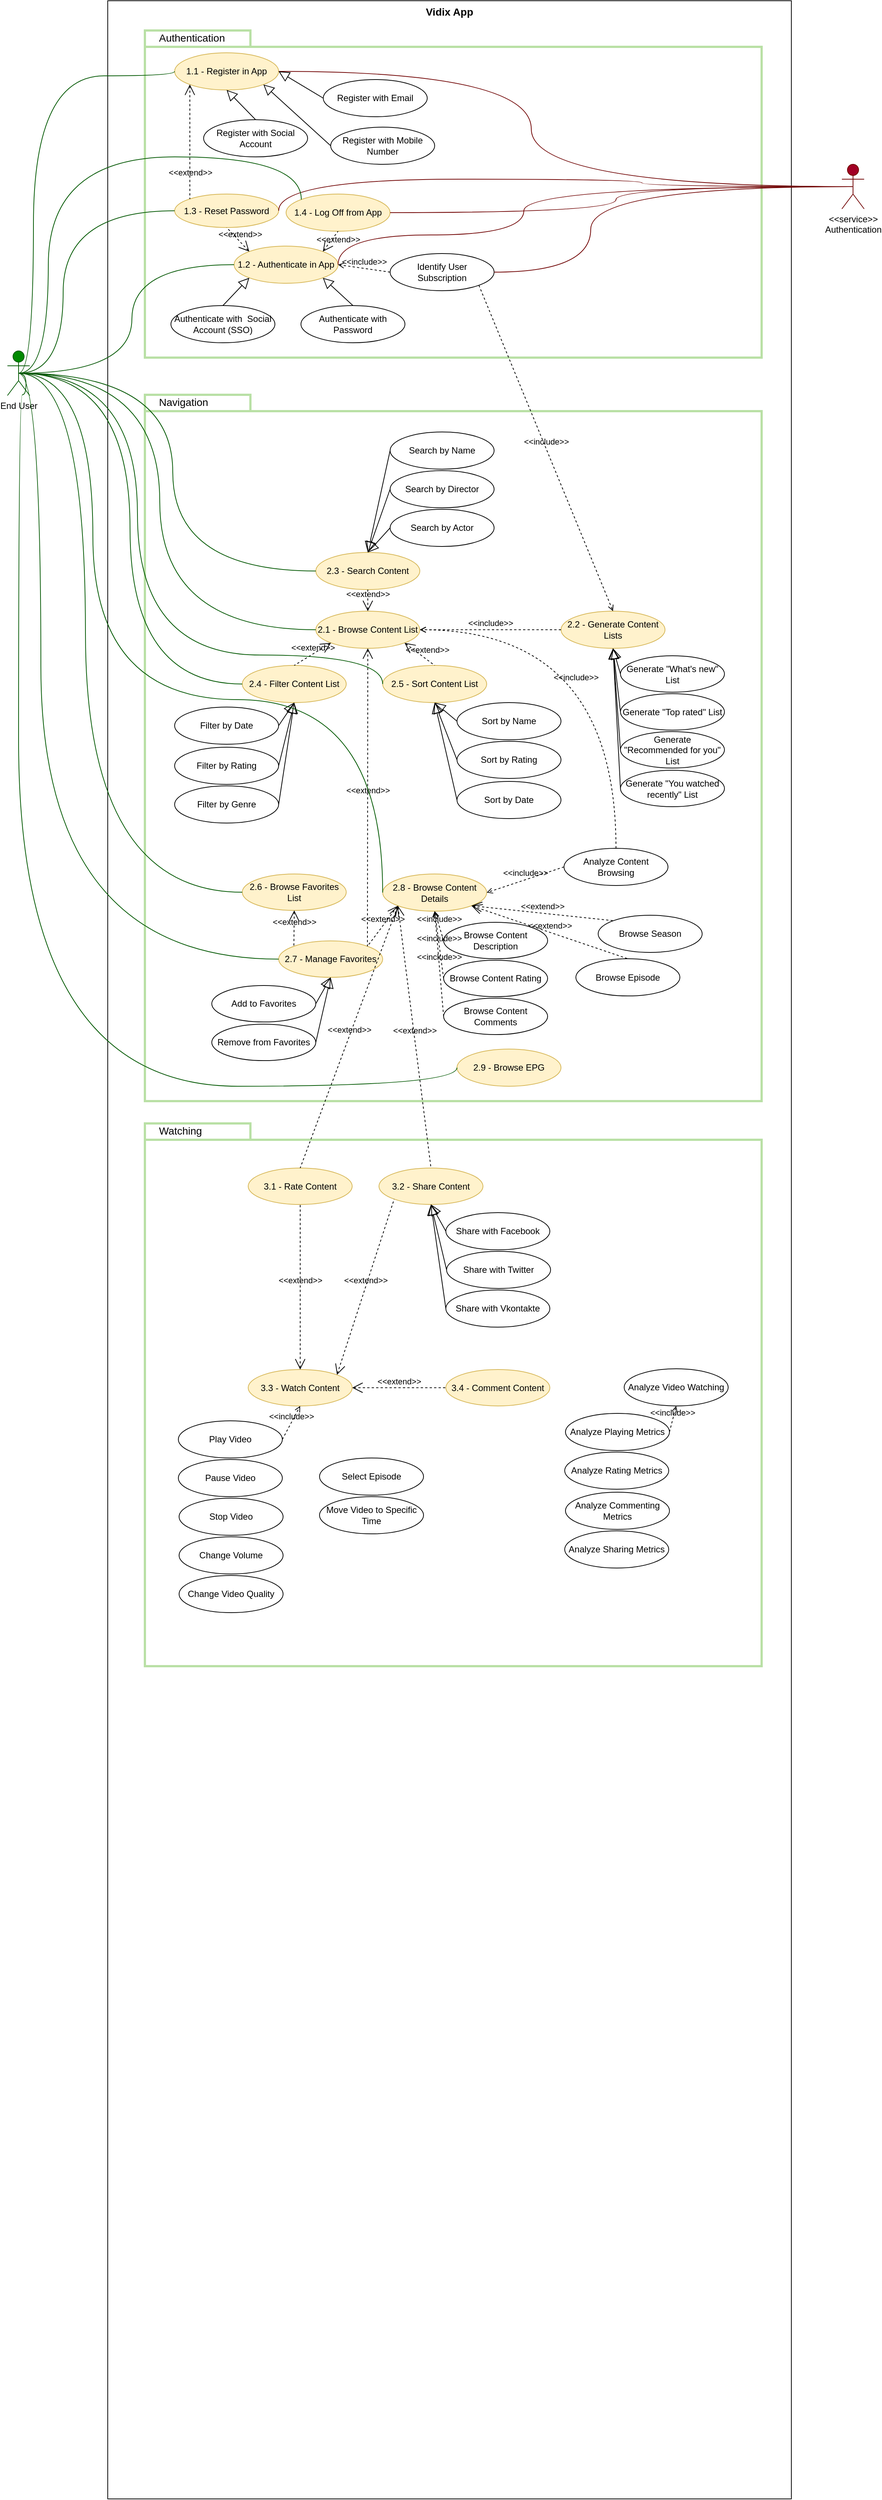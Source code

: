 <mxfile version="12.9.3" type="github">
  <diagram id="hWwkiKWxggNQL9p0ts0W" name="Page-1">
    <mxGraphModel dx="1158" dy="604" grid="1" gridSize="10" guides="1" tooltips="1" connect="1" arrows="1" fold="1" page="1" pageScale="1" pageWidth="827" pageHeight="1169" math="0" shadow="0">
      <root>
        <mxCell id="0" />
        <mxCell id="1" parent="0" />
        <mxCell id="y-TyGeWh9Q0BCXoDB0KB-29" value="Vidix App" style="shape=rect;html=1;verticalAlign=top;fontStyle=1;whiteSpace=wrap;align=center;fontSize=14;" parent="1" vertex="1">
          <mxGeometry x="160" y="40" width="920" height="3360" as="geometry" />
        </mxCell>
        <mxCell id="y-TyGeWh9Q0BCXoDB0KB-88" value="" style="group" parent="1" vertex="1" connectable="0">
          <mxGeometry x="210" y="80" width="830" height="440" as="geometry" />
        </mxCell>
        <mxCell id="y-TyGeWh9Q0BCXoDB0KB-30" value="" style="shape=folder;fontStyle=1;spacingTop=10;tabWidth=142;tabHeight=22;tabPosition=left;html=1;verticalAlign=top;align=left;strokeColor=#B9E0A5;strokeWidth=3;" parent="y-TyGeWh9Q0BCXoDB0KB-88" vertex="1">
          <mxGeometry width="830" height="440" as="geometry" />
        </mxCell>
        <mxCell id="y-TyGeWh9Q0BCXoDB0KB-86" value="Authentication" style="text;html=1;strokeColor=none;fillColor=none;align=left;verticalAlign=middle;whiteSpace=wrap;rounded=0;fontSize=14;" parent="y-TyGeWh9Q0BCXoDB0KB-88" vertex="1">
          <mxGeometry x="16.6" width="215.8" height="20" as="geometry" />
        </mxCell>
        <mxCell id="y-TyGeWh9Q0BCXoDB0KB-14" value="Authenticate with Password" style="ellipse;whiteSpace=wrap;html=1;" parent="y-TyGeWh9Q0BCXoDB0KB-88" vertex="1">
          <mxGeometry x="210" y="370" width="140" height="50" as="geometry" />
        </mxCell>
        <mxCell id="y-TyGeWh9Q0BCXoDB0KB-1" value="&lt;font color=&quot;#000000&quot;&gt;End User&lt;/font&gt;" style="shape=umlActor;html=1;verticalLabelPosition=bottom;verticalAlign=top;align=center;strokeColor=#005700;fillColor=#008a00;fontColor=#ffffff;" parent="1" vertex="1">
          <mxGeometry x="25" y="511" width="30" height="60" as="geometry" />
        </mxCell>
        <mxCell id="y-TyGeWh9Q0BCXoDB0KB-6" value="1.2 - Authenticate in App" style="ellipse;whiteSpace=wrap;html=1;fillColor=#fff2cc;strokeColor=#d6b656;" parent="1" vertex="1">
          <mxGeometry x="330" y="370" width="140" height="50" as="geometry" />
        </mxCell>
        <mxCell id="y-TyGeWh9Q0BCXoDB0KB-11" value="1.1 - Register in App" style="ellipse;whiteSpace=wrap;html=1;fillColor=#fff2cc;strokeColor=#d6b656;" parent="1" vertex="1">
          <mxGeometry x="250" y="110" width="140" height="50" as="geometry" />
        </mxCell>
        <mxCell id="y-TyGeWh9Q0BCXoDB0KB-12" value="1.3 - Reset Password" style="ellipse;whiteSpace=wrap;html=1;fillColor=#fff2cc;strokeColor=#d6b656;" parent="1" vertex="1">
          <mxGeometry x="250" y="300" width="140" height="45" as="geometry" />
        </mxCell>
        <mxCell id="y-TyGeWh9Q0BCXoDB0KB-13" value="&amp;lt;&amp;lt;extend&amp;gt;&amp;gt;" style="edgeStyle=none;html=1;startArrow=open;endArrow=none;startSize=12;verticalAlign=bottom;dashed=1;labelBackgroundColor=none;exitX=0;exitY=0;exitDx=0;exitDy=0;entryX=0.5;entryY=1;entryDx=0;entryDy=0;" parent="1" source="y-TyGeWh9Q0BCXoDB0KB-6" target="y-TyGeWh9Q0BCXoDB0KB-12" edge="1">
          <mxGeometry x="-0.153" y="-1" width="160" relative="1" as="geometry">
            <mxPoint x="415" y="216" as="sourcePoint" />
            <mxPoint x="575" y="216" as="targetPoint" />
            <mxPoint as="offset" />
          </mxGeometry>
        </mxCell>
        <mxCell id="y-TyGeWh9Q0BCXoDB0KB-15" value="Authenticate with&amp;nbsp; Social Account (SSO)" style="ellipse;whiteSpace=wrap;html=1;" parent="1" vertex="1">
          <mxGeometry x="245" y="450" width="140" height="50" as="geometry" />
        </mxCell>
        <mxCell id="y-TyGeWh9Q0BCXoDB0KB-17" value="" style="edgeStyle=none;html=1;endArrow=block;endFill=0;endSize=12;verticalAlign=bottom;exitX=0.5;exitY=0;exitDx=0;exitDy=0;entryX=1;entryY=1;entryDx=0;entryDy=0;" parent="1" source="y-TyGeWh9Q0BCXoDB0KB-14" target="y-TyGeWh9Q0BCXoDB0KB-6" edge="1">
          <mxGeometry width="160" relative="1" as="geometry">
            <mxPoint x="345" y="356" as="sourcePoint" />
            <mxPoint x="505" y="356" as="targetPoint" />
          </mxGeometry>
        </mxCell>
        <mxCell id="y-TyGeWh9Q0BCXoDB0KB-18" value="" style="edgeStyle=none;html=1;endArrow=block;endFill=0;endSize=12;verticalAlign=bottom;entryX=0;entryY=1;entryDx=0;entryDy=0;exitX=0.5;exitY=0;exitDx=0;exitDy=0;" parent="1" source="y-TyGeWh9Q0BCXoDB0KB-15" target="y-TyGeWh9Q0BCXoDB0KB-6" edge="1">
          <mxGeometry width="160" relative="1" as="geometry">
            <mxPoint x="105" y="466" as="sourcePoint" />
            <mxPoint x="265" y="466" as="targetPoint" />
          </mxGeometry>
        </mxCell>
        <mxCell id="y-TyGeWh9Q0BCXoDB0KB-19" value="" style="edgeStyle=orthogonalEdgeStyle;html=1;endArrow=none;verticalAlign=bottom;exitX=0.5;exitY=0.5;exitDx=0;exitDy=0;exitPerimeter=0;entryX=0;entryY=0.5;entryDx=0;entryDy=0;curved=1;fillColor=#008a00;strokeColor=#005700;" parent="1" source="y-TyGeWh9Q0BCXoDB0KB-1" target="y-TyGeWh9Q0BCXoDB0KB-11" edge="1">
          <mxGeometry width="160" relative="1" as="geometry">
            <mxPoint x="95" y="176" as="sourcePoint" />
            <mxPoint x="255" y="176" as="targetPoint" />
            <Array as="points">
              <mxPoint x="60" y="541" />
              <mxPoint x="60" y="141" />
            </Array>
          </mxGeometry>
        </mxCell>
        <mxCell id="y-TyGeWh9Q0BCXoDB0KB-20" value="" style="edgeStyle=orthogonalEdgeStyle;html=1;endArrow=none;verticalAlign=bottom;exitX=0.5;exitY=0.5;exitDx=0;exitDy=0;exitPerimeter=0;entryX=0;entryY=0.5;entryDx=0;entryDy=0;curved=1;fillColor=#008a00;strokeColor=#005700;" parent="1" source="y-TyGeWh9Q0BCXoDB0KB-1" target="y-TyGeWh9Q0BCXoDB0KB-12" edge="1">
          <mxGeometry width="160" relative="1" as="geometry">
            <mxPoint x="155" y="316" as="sourcePoint" />
            <mxPoint x="270" y="211" as="targetPoint" />
            <Array as="points">
              <mxPoint x="100" y="541" />
              <mxPoint x="100" y="323" />
            </Array>
          </mxGeometry>
        </mxCell>
        <mxCell id="y-TyGeWh9Q0BCXoDB0KB-21" value="" style="edgeStyle=orthogonalEdgeStyle;html=1;endArrow=none;verticalAlign=bottom;entryX=0;entryY=0.5;entryDx=0;entryDy=0;exitX=0.5;exitY=0.5;exitDx=0;exitDy=0;exitPerimeter=0;curved=1;fillColor=#008a00;strokeColor=#005700;" parent="1" source="y-TyGeWh9Q0BCXoDB0KB-1" target="y-TyGeWh9Q0BCXoDB0KB-6" edge="1">
          <mxGeometry width="160" relative="1" as="geometry">
            <mxPoint x="35" y="156" as="sourcePoint" />
            <mxPoint x="195" y="156" as="targetPoint" />
          </mxGeometry>
        </mxCell>
        <mxCell id="y-TyGeWh9Q0BCXoDB0KB-26" value="1.4 - Log Off from App" style="ellipse;whiteSpace=wrap;html=1;fillColor=#fff2cc;strokeColor=#d6b656;" parent="1" vertex="1">
          <mxGeometry x="400" y="300" width="140" height="50" as="geometry" />
        </mxCell>
        <mxCell id="y-TyGeWh9Q0BCXoDB0KB-31" value="&lt;font color=&quot;#000000&quot;&gt;&amp;lt;&amp;lt;service&amp;gt;&amp;gt;&lt;br&gt;Authentication&lt;/font&gt;" style="shape=umlActor;html=1;verticalLabelPosition=bottom;verticalAlign=top;align=center;fillColor=#a20025;strokeColor=#6F0000;fontColor=#ffffff;" parent="1" vertex="1">
          <mxGeometry x="1148" y="260" width="30" height="60" as="geometry" />
        </mxCell>
        <mxCell id="y-TyGeWh9Q0BCXoDB0KB-32" value="" style="edgeStyle=orthogonalEdgeStyle;html=1;endArrow=none;verticalAlign=bottom;entryX=0.5;entryY=0.5;entryDx=0;entryDy=0;entryPerimeter=0;exitX=1;exitY=0.5;exitDx=0;exitDy=0;curved=1;fillColor=#a20025;strokeColor=#6F0000;" parent="1" source="y-TyGeWh9Q0BCXoDB0KB-11" target="y-TyGeWh9Q0BCXoDB0KB-31" edge="1">
          <mxGeometry width="160" relative="1" as="geometry">
            <mxPoint x="580" y="150" as="sourcePoint" />
            <mxPoint x="740" y="150" as="targetPoint" />
            <Array as="points">
              <mxPoint x="730" y="135" />
              <mxPoint x="730" y="290" />
            </Array>
          </mxGeometry>
        </mxCell>
        <mxCell id="y-TyGeWh9Q0BCXoDB0KB-33" value="" style="edgeStyle=orthogonalEdgeStyle;html=1;endArrow=none;verticalAlign=bottom;entryX=0.5;entryY=0.5;entryDx=0;entryDy=0;entryPerimeter=0;exitX=1;exitY=0.5;exitDx=0;exitDy=0;curved=1;fillColor=#a20025;strokeColor=#6F0000;" parent="1" source="y-TyGeWh9Q0BCXoDB0KB-12" target="y-TyGeWh9Q0BCXoDB0KB-31" edge="1">
          <mxGeometry width="160" relative="1" as="geometry">
            <mxPoint x="630" y="150" as="sourcePoint" />
            <mxPoint x="790" y="150" as="targetPoint" />
            <Array as="points">
              <mxPoint x="390" y="280" />
              <mxPoint x="879" y="280" />
            </Array>
          </mxGeometry>
        </mxCell>
        <mxCell id="y-TyGeWh9Q0BCXoDB0KB-35" value="" style="edgeStyle=orthogonalEdgeStyle;html=1;endArrow=none;verticalAlign=bottom;entryX=0.5;entryY=0.5;entryDx=0;entryDy=0;entryPerimeter=0;exitX=1;exitY=0.5;exitDx=0;exitDy=0;curved=1;fillColor=#a20025;strokeColor=#6F0000;" parent="1" source="y-TyGeWh9Q0BCXoDB0KB-6" target="y-TyGeWh9Q0BCXoDB0KB-31" edge="1">
          <mxGeometry width="160" relative="1" as="geometry">
            <mxPoint x="640" y="420" as="sourcePoint" />
            <mxPoint x="800" y="420" as="targetPoint" />
            <Array as="points">
              <mxPoint x="720" y="355" />
              <mxPoint x="720" y="290" />
            </Array>
          </mxGeometry>
        </mxCell>
        <mxCell id="y-TyGeWh9Q0BCXoDB0KB-56" value="&amp;lt;&amp;lt;extend&amp;gt;&amp;gt;" style="edgeStyle=none;html=1;startArrow=open;endArrow=none;startSize=12;verticalAlign=bottom;dashed=1;labelBackgroundColor=none;fontSize=11;entryX=0.5;entryY=1;entryDx=0;entryDy=0;exitX=1;exitY=0;exitDx=0;exitDy=0;" parent="1" source="y-TyGeWh9Q0BCXoDB0KB-6" target="y-TyGeWh9Q0BCXoDB0KB-26" edge="1">
          <mxGeometry x="0.061" y="-12" width="160" relative="1" as="geometry">
            <mxPoint x="710" y="434.41" as="sourcePoint" />
            <mxPoint x="870" y="434.41" as="targetPoint" />
            <mxPoint as="offset" />
          </mxGeometry>
        </mxCell>
        <mxCell id="y-TyGeWh9Q0BCXoDB0KB-57" value="Register with Email" style="ellipse;whiteSpace=wrap;html=1;" parent="1" vertex="1">
          <mxGeometry x="450" y="146" width="140" height="50" as="geometry" />
        </mxCell>
        <mxCell id="y-TyGeWh9Q0BCXoDB0KB-58" value="Register with Mobile Number" style="ellipse;whiteSpace=wrap;html=1;" parent="1" vertex="1">
          <mxGeometry x="460" y="210" width="140" height="50" as="geometry" />
        </mxCell>
        <mxCell id="y-TyGeWh9Q0BCXoDB0KB-59" value="&amp;lt;&amp;lt;extend&amp;gt;&amp;gt;" style="edgeStyle=none;html=1;startArrow=open;endArrow=none;startSize=12;verticalAlign=bottom;dashed=1;labelBackgroundColor=none;fontSize=11;entryX=0;entryY=0;entryDx=0;entryDy=0;exitX=0;exitY=1;exitDx=0;exitDy=0;" parent="1" source="y-TyGeWh9Q0BCXoDB0KB-11" target="y-TyGeWh9Q0BCXoDB0KB-12" edge="1">
          <mxGeometry x="0.655" width="160" relative="1" as="geometry">
            <mxPoint x="490" y="250" as="sourcePoint" />
            <mxPoint x="650" y="250" as="targetPoint" />
            <mxPoint as="offset" />
          </mxGeometry>
        </mxCell>
        <mxCell id="y-TyGeWh9Q0BCXoDB0KB-61" value="" style="edgeStyle=none;html=1;endArrow=block;endFill=0;endSize=12;verticalAlign=bottom;fontSize=11;entryX=1;entryY=0.5;entryDx=0;entryDy=0;exitX=0;exitY=0.5;exitDx=0;exitDy=0;" parent="1" source="y-TyGeWh9Q0BCXoDB0KB-57" target="y-TyGeWh9Q0BCXoDB0KB-11" edge="1">
          <mxGeometry width="160" relative="1" as="geometry">
            <mxPoint x="660" y="-20" as="sourcePoint" />
            <mxPoint x="408.581" y="207.352" as="targetPoint" />
          </mxGeometry>
        </mxCell>
        <mxCell id="y-TyGeWh9Q0BCXoDB0KB-62" value="" style="edgeStyle=none;html=1;endArrow=block;endFill=0;endSize=12;verticalAlign=bottom;fontSize=11;exitX=0;exitY=0.5;exitDx=0;exitDy=0;entryX=1;entryY=1;entryDx=0;entryDy=0;" parent="1" source="y-TyGeWh9Q0BCXoDB0KB-58" target="y-TyGeWh9Q0BCXoDB0KB-11" edge="1">
          <mxGeometry width="160" relative="1" as="geometry">
            <mxPoint x="760" y="90" as="sourcePoint" />
            <mxPoint x="370" y="150" as="targetPoint" />
          </mxGeometry>
        </mxCell>
        <mxCell id="y-TyGeWh9Q0BCXoDB0KB-63" value="Register with Social Account" style="ellipse;whiteSpace=wrap;html=1;" parent="1" vertex="1">
          <mxGeometry x="289" y="200" width="140" height="50" as="geometry" />
        </mxCell>
        <mxCell id="y-TyGeWh9Q0BCXoDB0KB-70" value="" style="edgeStyle=none;html=1;endArrow=block;endFill=0;endSize=12;verticalAlign=bottom;fontSize=11;exitX=0.5;exitY=0;exitDx=0;exitDy=0;entryX=0.5;entryY=1;entryDx=0;entryDy=0;" parent="1" source="y-TyGeWh9Q0BCXoDB0KB-63" target="y-TyGeWh9Q0BCXoDB0KB-11" edge="1">
          <mxGeometry width="160" relative="1" as="geometry">
            <mxPoint x="250" y="-20" as="sourcePoint" />
            <mxPoint x="410" y="-20" as="targetPoint" />
          </mxGeometry>
        </mxCell>
        <mxCell id="y-TyGeWh9Q0BCXoDB0KB-73" value="Identify User&lt;br&gt;Subscription" style="ellipse;whiteSpace=wrap;html=1;" parent="1" vertex="1">
          <mxGeometry x="540" y="380" width="140" height="50" as="geometry" />
        </mxCell>
        <mxCell id="y-TyGeWh9Q0BCXoDB0KB-74" value="" style="edgeStyle=orthogonalEdgeStyle;html=1;endArrow=none;verticalAlign=bottom;fontSize=11;entryX=0.5;entryY=0.5;entryDx=0;entryDy=0;entryPerimeter=0;exitX=1;exitY=0.5;exitDx=0;exitDy=0;curved=1;fillColor=#a20025;strokeColor=#6F0000;" parent="1" source="y-TyGeWh9Q0BCXoDB0KB-73" target="y-TyGeWh9Q0BCXoDB0KB-31" edge="1">
          <mxGeometry width="160" relative="1" as="geometry">
            <mxPoint x="780" y="410" as="sourcePoint" />
            <mxPoint x="940" y="410" as="targetPoint" />
            <Array as="points">
              <mxPoint x="810" y="405" />
              <mxPoint x="810" y="290" />
            </Array>
          </mxGeometry>
        </mxCell>
        <mxCell id="y-TyGeWh9Q0BCXoDB0KB-75" value="&amp;lt;&amp;lt;include&amp;gt;&amp;gt;" style="edgeStyle=none;html=1;endArrow=open;verticalAlign=bottom;dashed=1;labelBackgroundColor=none;fontSize=11;exitX=0;exitY=0.5;exitDx=0;exitDy=0;entryX=1;entryY=0.5;entryDx=0;entryDy=0;" parent="1" source="y-TyGeWh9Q0BCXoDB0KB-73" target="y-TyGeWh9Q0BCXoDB0KB-6" edge="1">
          <mxGeometry width="160" relative="1" as="geometry">
            <mxPoint x="870" y="470" as="sourcePoint" />
            <mxPoint x="1030" y="470" as="targetPoint" />
          </mxGeometry>
        </mxCell>
        <mxCell id="y-TyGeWh9Q0BCXoDB0KB-76" value="" style="edgeStyle=orthogonalEdgeStyle;html=1;endArrow=none;verticalAlign=bottom;fontSize=11;entryX=0.5;entryY=0.5;entryDx=0;entryDy=0;entryPerimeter=0;exitX=1;exitY=0.5;exitDx=0;exitDy=0;curved=1;fillColor=#a20025;strokeColor=#6F0000;" parent="1" source="y-TyGeWh9Q0BCXoDB0KB-26" target="y-TyGeWh9Q0BCXoDB0KB-31" edge="1">
          <mxGeometry width="160" relative="1" as="geometry">
            <mxPoint x="840" y="460" as="sourcePoint" />
            <mxPoint x="1000" y="460" as="targetPoint" />
          </mxGeometry>
        </mxCell>
        <mxCell id="y-TyGeWh9Q0BCXoDB0KB-77" value="" style="edgeStyle=orthogonalEdgeStyle;html=1;endArrow=none;verticalAlign=bottom;fontSize=11;entryX=0;entryY=0;entryDx=0;entryDy=0;exitX=0.5;exitY=0.5;exitDx=0;exitDy=0;exitPerimeter=0;curved=1;fillColor=#008a00;strokeColor=#005700;" parent="1" source="y-TyGeWh9Q0BCXoDB0KB-1" target="y-TyGeWh9Q0BCXoDB0KB-26" edge="1">
          <mxGeometry width="160" relative="1" as="geometry">
            <mxPoint y="-60" as="sourcePoint" />
            <mxPoint x="160" y="-60" as="targetPoint" />
            <Array as="points">
              <mxPoint x="80" y="541" />
              <mxPoint x="80" y="250" />
              <mxPoint x="420" y="250" />
            </Array>
          </mxGeometry>
        </mxCell>
        <mxCell id="y-TyGeWh9Q0BCXoDB0KB-160" value="" style="group" parent="1" vertex="1" connectable="0">
          <mxGeometry x="210" y="570" width="830" height="950" as="geometry" />
        </mxCell>
        <mxCell id="y-TyGeWh9Q0BCXoDB0KB-161" value="" style="shape=folder;fontStyle=1;spacingTop=10;tabWidth=142;tabHeight=22;tabPosition=left;html=1;verticalAlign=top;align=left;strokeColor=#B9E0A5;strokeWidth=3;" parent="y-TyGeWh9Q0BCXoDB0KB-160" vertex="1">
          <mxGeometry width="830" height="950.0" as="geometry" />
        </mxCell>
        <mxCell id="y-TyGeWh9Q0BCXoDB0KB-162" value="Navigation" style="text;html=1;strokeColor=none;fillColor=none;align=left;verticalAlign=middle;whiteSpace=wrap;rounded=0;fontSize=14;" parent="y-TyGeWh9Q0BCXoDB0KB-160" vertex="1">
          <mxGeometry x="16.6" width="123.4" height="20" as="geometry" />
        </mxCell>
        <mxCell id="y-TyGeWh9Q0BCXoDB0KB-9" value="2.7 - Manage Favorites" style="ellipse;whiteSpace=wrap;html=1;fillColor=#fff2cc;strokeColor=#d6b656;" parent="y-TyGeWh9Q0BCXoDB0KB-160" vertex="1">
          <mxGeometry x="180" y="734.55" width="140" height="49" as="geometry" />
        </mxCell>
        <mxCell id="y-TyGeWh9Q0BCXoDB0KB-104" value="Analyze Content Browsing" style="ellipse;whiteSpace=wrap;html=1;fillColor=#ffffff;strokeColor=#000000;" parent="y-TyGeWh9Q0BCXoDB0KB-160" vertex="1">
          <mxGeometry x="564" y="610" width="140" height="50" as="geometry" />
        </mxCell>
        <mxCell id="y-TyGeWh9Q0BCXoDB0KB-123" value="2.8 - Browse Content Details" style="ellipse;whiteSpace=wrap;html=1;fillColor=#fff2cc;strokeColor=#d6b656;" parent="y-TyGeWh9Q0BCXoDB0KB-160" vertex="1">
          <mxGeometry x="320" y="644.55" width="140" height="50" as="geometry" />
        </mxCell>
        <mxCell id="y-TyGeWh9Q0BCXoDB0KB-124" value="2.6 - Browse Favorites List" style="ellipse;whiteSpace=wrap;html=1;fillColor=#fff2cc;strokeColor=#d6b656;" parent="y-TyGeWh9Q0BCXoDB0KB-160" vertex="1">
          <mxGeometry x="131" y="644.55" width="140" height="49" as="geometry" />
        </mxCell>
        <mxCell id="y-TyGeWh9Q0BCXoDB0KB-125" value="Add to Favorites" style="ellipse;whiteSpace=wrap;html=1;" parent="y-TyGeWh9Q0BCXoDB0KB-160" vertex="1">
          <mxGeometry x="90" y="794.55" width="140" height="49" as="geometry" />
        </mxCell>
        <mxCell id="y-TyGeWh9Q0BCXoDB0KB-126" value="Remove from Favorites" style="ellipse;whiteSpace=wrap;html=1;" parent="y-TyGeWh9Q0BCXoDB0KB-160" vertex="1">
          <mxGeometry x="90" y="846.55" width="140" height="49" as="geometry" />
        </mxCell>
        <mxCell id="y-TyGeWh9Q0BCXoDB0KB-127" value="Browse Content Description" style="ellipse;whiteSpace=wrap;html=1;" parent="y-TyGeWh9Q0BCXoDB0KB-160" vertex="1">
          <mxGeometry x="402" y="709.55" width="140" height="49" as="geometry" />
        </mxCell>
        <mxCell id="y-TyGeWh9Q0BCXoDB0KB-128" value="Browse Content Rating" style="ellipse;whiteSpace=wrap;html=1;" parent="y-TyGeWh9Q0BCXoDB0KB-160" vertex="1">
          <mxGeometry x="402" y="760.55" width="140" height="49" as="geometry" />
        </mxCell>
        <mxCell id="y-TyGeWh9Q0BCXoDB0KB-129" value="Browse Content Comments" style="ellipse;whiteSpace=wrap;html=1;" parent="y-TyGeWh9Q0BCXoDB0KB-160" vertex="1">
          <mxGeometry x="402" y="811.55" width="140" height="49" as="geometry" />
        </mxCell>
        <mxCell id="y-TyGeWh9Q0BCXoDB0KB-169" value="&amp;lt;&amp;lt;include&amp;gt;&amp;gt;" style="edgeStyle=none;html=1;endArrow=open;verticalAlign=bottom;dashed=1;labelBackgroundColor=none;fontSize=11;entryX=0.5;entryY=1;entryDx=0;entryDy=0;exitX=0;exitY=0.5;exitDx=0;exitDy=0;" parent="y-TyGeWh9Q0BCXoDB0KB-160" source="y-TyGeWh9Q0BCXoDB0KB-127" target="y-TyGeWh9Q0BCXoDB0KB-123" edge="1">
          <mxGeometry width="160" relative="1" as="geometry">
            <mxPoint x="-38" y="660.55" as="sourcePoint" />
            <mxPoint x="122" y="660.55" as="targetPoint" />
          </mxGeometry>
        </mxCell>
        <mxCell id="y-TyGeWh9Q0BCXoDB0KB-170" value="&amp;lt;&amp;lt;include&amp;gt;&amp;gt;" style="edgeStyle=none;html=1;endArrow=open;verticalAlign=bottom;dashed=1;labelBackgroundColor=none;fontSize=11;entryX=0.5;entryY=1;entryDx=0;entryDy=0;exitX=0;exitY=0.5;exitDx=0;exitDy=0;" parent="y-TyGeWh9Q0BCXoDB0KB-160" source="y-TyGeWh9Q0BCXoDB0KB-128" target="y-TyGeWh9Q0BCXoDB0KB-123" edge="1">
          <mxGeometry width="160" relative="1" as="geometry">
            <mxPoint x="-38" y="660.55" as="sourcePoint" />
            <mxPoint x="122" y="660.55" as="targetPoint" />
          </mxGeometry>
        </mxCell>
        <mxCell id="y-TyGeWh9Q0BCXoDB0KB-171" value="&amp;lt;&amp;lt;include&amp;gt;&amp;gt;" style="edgeStyle=none;html=1;endArrow=open;verticalAlign=bottom;dashed=1;labelBackgroundColor=none;fontSize=11;entryX=0.5;entryY=1;entryDx=0;entryDy=0;exitX=0;exitY=0.5;exitDx=0;exitDy=0;" parent="y-TyGeWh9Q0BCXoDB0KB-160" source="y-TyGeWh9Q0BCXoDB0KB-129" target="y-TyGeWh9Q0BCXoDB0KB-123" edge="1">
          <mxGeometry width="160" relative="1" as="geometry">
            <mxPoint x="-38" y="660.55" as="sourcePoint" />
            <mxPoint x="122" y="660.55" as="targetPoint" />
          </mxGeometry>
        </mxCell>
        <mxCell id="y-TyGeWh9Q0BCXoDB0KB-93" value="Search by Actor" style="ellipse;whiteSpace=wrap;html=1;" parent="y-TyGeWh9Q0BCXoDB0KB-160" vertex="1">
          <mxGeometry x="330" y="154" width="140" height="50" as="geometry" />
        </mxCell>
        <mxCell id="y-TyGeWh9Q0BCXoDB0KB-43" value="Search by Director" style="ellipse;whiteSpace=wrap;html=1;" parent="y-TyGeWh9Q0BCXoDB0KB-160" vertex="1">
          <mxGeometry x="330" y="102" width="140" height="50" as="geometry" />
        </mxCell>
        <mxCell id="y-TyGeWh9Q0BCXoDB0KB-44" value="Filter by Date" style="ellipse;whiteSpace=wrap;html=1;" parent="y-TyGeWh9Q0BCXoDB0KB-160" vertex="1">
          <mxGeometry x="40" y="420" width="140" height="50" as="geometry" />
        </mxCell>
        <mxCell id="y-TyGeWh9Q0BCXoDB0KB-45" value="Search by Name" style="ellipse;whiteSpace=wrap;html=1;" parent="y-TyGeWh9Q0BCXoDB0KB-160" vertex="1">
          <mxGeometry x="330" y="50" width="140" height="50" as="geometry" />
        </mxCell>
        <mxCell id="y-TyGeWh9Q0BCXoDB0KB-7" value="2.3 - Search Content" style="ellipse;whiteSpace=wrap;html=1;fillColor=#fff2cc;strokeColor=#d6b656;" parent="y-TyGeWh9Q0BCXoDB0KB-160" vertex="1">
          <mxGeometry x="230" y="212" width="140" height="50" as="geometry" />
        </mxCell>
        <mxCell id="y-TyGeWh9Q0BCXoDB0KB-94" value="2.5 - Sort Content List" style="ellipse;whiteSpace=wrap;html=1;fillColor=#fff2cc;strokeColor=#d6b656;" parent="y-TyGeWh9Q0BCXoDB0KB-160" vertex="1">
          <mxGeometry x="320" y="364" width="140" height="50" as="geometry" />
        </mxCell>
        <mxCell id="y-TyGeWh9Q0BCXoDB0KB-41" value="Sort by Date" style="ellipse;whiteSpace=wrap;html=1;" parent="y-TyGeWh9Q0BCXoDB0KB-160" vertex="1">
          <mxGeometry x="420" y="520" width="140" height="50" as="geometry" />
        </mxCell>
        <mxCell id="y-TyGeWh9Q0BCXoDB0KB-40" value="Sort by Name" style="ellipse;whiteSpace=wrap;html=1;" parent="y-TyGeWh9Q0BCXoDB0KB-160" vertex="1">
          <mxGeometry x="420" y="414" width="140" height="50" as="geometry" />
        </mxCell>
        <mxCell id="y-TyGeWh9Q0BCXoDB0KB-38" value="Sort by Rating" style="ellipse;whiteSpace=wrap;html=1;" parent="y-TyGeWh9Q0BCXoDB0KB-160" vertex="1">
          <mxGeometry x="420" y="466" width="140" height="50" as="geometry" />
        </mxCell>
        <mxCell id="y-TyGeWh9Q0BCXoDB0KB-140" value="2.1 - Browse Content List" style="ellipse;whiteSpace=wrap;html=1;fillColor=#fff2cc;strokeColor=#d6b656;" parent="y-TyGeWh9Q0BCXoDB0KB-160" vertex="1">
          <mxGeometry x="230" y="291" width="140" height="50" as="geometry" />
        </mxCell>
        <mxCell id="y-TyGeWh9Q0BCXoDB0KB-141" value="2.4 - Filter Content List" style="ellipse;whiteSpace=wrap;html=1;fillColor=#fff2cc;strokeColor=#d6b656;" parent="y-TyGeWh9Q0BCXoDB0KB-160" vertex="1">
          <mxGeometry x="131" y="364" width="140" height="50" as="geometry" />
        </mxCell>
        <mxCell id="y-TyGeWh9Q0BCXoDB0KB-143" value="&amp;lt;&amp;lt;extend&amp;gt;&amp;gt;" style="edgeStyle=none;html=1;startArrow=open;endArrow=none;startSize=12;verticalAlign=bottom;dashed=1;labelBackgroundColor=none;fontSize=11;exitX=0.5;exitY=0;exitDx=0;exitDy=0;entryX=0.5;entryY=1;entryDx=0;entryDy=0;" parent="y-TyGeWh9Q0BCXoDB0KB-160" source="y-TyGeWh9Q0BCXoDB0KB-140" target="y-TyGeWh9Q0BCXoDB0KB-7" edge="1">
          <mxGeometry width="160" relative="1" as="geometry">
            <mxPoint x="290" y="242" as="sourcePoint" />
            <mxPoint x="400" y="262" as="targetPoint" />
          </mxGeometry>
        </mxCell>
        <mxCell id="y-TyGeWh9Q0BCXoDB0KB-145" value="&amp;lt;&amp;lt;extend&amp;gt;&amp;gt;" style="edgeStyle=none;html=1;startArrow=open;endArrow=none;startSize=12;verticalAlign=bottom;dashed=1;labelBackgroundColor=none;fontSize=11;exitX=1;exitY=1;exitDx=0;exitDy=0;entryX=0.5;entryY=0;entryDx=0;entryDy=0;" parent="y-TyGeWh9Q0BCXoDB0KB-160" source="y-TyGeWh9Q0BCXoDB0KB-140" target="y-TyGeWh9Q0BCXoDB0KB-94" edge="1">
          <mxGeometry x="0.399" y="4" width="160" relative="1" as="geometry">
            <mxPoint x="430" y="282" as="sourcePoint" />
            <mxPoint x="590" y="282" as="targetPoint" />
            <mxPoint as="offset" />
          </mxGeometry>
        </mxCell>
        <mxCell id="y-TyGeWh9Q0BCXoDB0KB-146" value="&amp;lt;&amp;lt;extend&amp;gt;&amp;gt;" style="edgeStyle=none;html=1;startArrow=open;endArrow=none;startSize=12;verticalAlign=bottom;dashed=1;labelBackgroundColor=none;fontSize=11;entryX=0.5;entryY=0;entryDx=0;entryDy=0;exitX=0;exitY=1;exitDx=0;exitDy=0;" parent="y-TyGeWh9Q0BCXoDB0KB-160" source="y-TyGeWh9Q0BCXoDB0KB-140" target="y-TyGeWh9Q0BCXoDB0KB-141" edge="1">
          <mxGeometry width="160" relative="1" as="geometry">
            <mxPoint x="290" y="362" as="sourcePoint" />
            <mxPoint x="450" y="362" as="targetPoint" />
          </mxGeometry>
        </mxCell>
        <mxCell id="y-TyGeWh9Q0BCXoDB0KB-147" value="Filter by Rating" style="ellipse;whiteSpace=wrap;html=1;" parent="y-TyGeWh9Q0BCXoDB0KB-160" vertex="1">
          <mxGeometry x="40" y="474" width="140" height="50" as="geometry" />
        </mxCell>
        <mxCell id="y-TyGeWh9Q0BCXoDB0KB-148" value="Filter by Genre" style="ellipse;whiteSpace=wrap;html=1;" parent="y-TyGeWh9Q0BCXoDB0KB-160" vertex="1">
          <mxGeometry x="40" y="526" width="140" height="50" as="geometry" />
        </mxCell>
        <mxCell id="y-TyGeWh9Q0BCXoDB0KB-150" value="" style="edgeStyle=none;html=1;endArrow=block;endFill=0;endSize=12;verticalAlign=bottom;fontSize=11;entryX=0.5;entryY=1;entryDx=0;entryDy=0;exitX=1;exitY=0.5;exitDx=0;exitDy=0;" parent="y-TyGeWh9Q0BCXoDB0KB-160" source="y-TyGeWh9Q0BCXoDB0KB-148" target="y-TyGeWh9Q0BCXoDB0KB-141" edge="1">
          <mxGeometry width="160" relative="1" as="geometry">
            <mxPoint x="190" y="582" as="sourcePoint" />
            <mxPoint x="350" y="582" as="targetPoint" />
          </mxGeometry>
        </mxCell>
        <mxCell id="y-TyGeWh9Q0BCXoDB0KB-151" value="" style="edgeStyle=none;html=1;endArrow=block;endFill=0;endSize=12;verticalAlign=bottom;fontSize=11;entryX=0.5;entryY=1;entryDx=0;entryDy=0;exitX=1;exitY=0.5;exitDx=0;exitDy=0;" parent="y-TyGeWh9Q0BCXoDB0KB-160" source="y-TyGeWh9Q0BCXoDB0KB-147" target="y-TyGeWh9Q0BCXoDB0KB-141" edge="1">
          <mxGeometry width="160" relative="1" as="geometry">
            <mxPoint x="170" y="570" as="sourcePoint" />
            <mxPoint x="330" y="570" as="targetPoint" />
          </mxGeometry>
        </mxCell>
        <mxCell id="y-TyGeWh9Q0BCXoDB0KB-152" value="" style="edgeStyle=none;html=1;endArrow=block;endFill=0;endSize=12;verticalAlign=bottom;fontSize=11;entryX=0.5;entryY=1;entryDx=0;entryDy=0;exitX=1;exitY=0.5;exitDx=0;exitDy=0;" parent="y-TyGeWh9Q0BCXoDB0KB-160" source="y-TyGeWh9Q0BCXoDB0KB-44" target="y-TyGeWh9Q0BCXoDB0KB-141" edge="1">
          <mxGeometry width="160" relative="1" as="geometry">
            <mxPoint x="180" y="490" as="sourcePoint" />
            <mxPoint x="340" y="490.41" as="targetPoint" />
          </mxGeometry>
        </mxCell>
        <mxCell id="y-TyGeWh9Q0BCXoDB0KB-153" value="" style="edgeStyle=none;html=1;endArrow=block;endFill=0;endSize=12;verticalAlign=bottom;fontSize=11;exitX=0;exitY=0.5;exitDx=0;exitDy=0;entryX=0.5;entryY=0;entryDx=0;entryDy=0;" parent="y-TyGeWh9Q0BCXoDB0KB-160" source="y-TyGeWh9Q0BCXoDB0KB-93" target="y-TyGeWh9Q0BCXoDB0KB-7" edge="1">
          <mxGeometry width="160" relative="1" as="geometry">
            <mxPoint x="290" y="242" as="sourcePoint" />
            <mxPoint x="450" y="242" as="targetPoint" />
          </mxGeometry>
        </mxCell>
        <mxCell id="y-TyGeWh9Q0BCXoDB0KB-154" value="" style="edgeStyle=none;html=1;endArrow=block;endFill=0;endSize=12;verticalAlign=bottom;fontSize=11;exitX=0;exitY=0.5;exitDx=0;exitDy=0;entryX=0.5;entryY=0;entryDx=0;entryDy=0;" parent="y-TyGeWh9Q0BCXoDB0KB-160" source="y-TyGeWh9Q0BCXoDB0KB-43" target="y-TyGeWh9Q0BCXoDB0KB-7" edge="1">
          <mxGeometry width="160" relative="1" as="geometry">
            <mxPoint x="290" y="242" as="sourcePoint" />
            <mxPoint x="450" y="242" as="targetPoint" />
          </mxGeometry>
        </mxCell>
        <mxCell id="y-TyGeWh9Q0BCXoDB0KB-155" value="" style="edgeStyle=none;html=1;endArrow=block;endFill=0;endSize=12;verticalAlign=bottom;fontSize=11;exitX=0;exitY=0.5;exitDx=0;exitDy=0;entryX=0.5;entryY=0;entryDx=0;entryDy=0;" parent="y-TyGeWh9Q0BCXoDB0KB-160" source="y-TyGeWh9Q0BCXoDB0KB-45" target="y-TyGeWh9Q0BCXoDB0KB-7" edge="1">
          <mxGeometry width="160" relative="1" as="geometry">
            <mxPoint x="290" y="242" as="sourcePoint" />
            <mxPoint x="450" y="242" as="targetPoint" />
          </mxGeometry>
        </mxCell>
        <mxCell id="y-TyGeWh9Q0BCXoDB0KB-156" value="" style="edgeStyle=none;html=1;endArrow=block;endFill=0;endSize=12;verticalAlign=bottom;fontSize=11;entryX=0.5;entryY=1;entryDx=0;entryDy=0;exitX=0;exitY=0.5;exitDx=0;exitDy=0;" parent="y-TyGeWh9Q0BCXoDB0KB-160" source="y-TyGeWh9Q0BCXoDB0KB-41" target="y-TyGeWh9Q0BCXoDB0KB-94" edge="1">
          <mxGeometry width="160" relative="1" as="geometry">
            <mxPoint x="220" y="512" as="sourcePoint" />
            <mxPoint x="380" y="512" as="targetPoint" />
          </mxGeometry>
        </mxCell>
        <mxCell id="y-TyGeWh9Q0BCXoDB0KB-157" value="" style="edgeStyle=none;html=1;endArrow=block;endFill=0;endSize=12;verticalAlign=bottom;fontSize=11;entryX=0.5;entryY=1;entryDx=0;entryDy=0;exitX=0;exitY=0.5;exitDx=0;exitDy=0;" parent="y-TyGeWh9Q0BCXoDB0KB-160" source="y-TyGeWh9Q0BCXoDB0KB-38" target="y-TyGeWh9Q0BCXoDB0KB-94" edge="1">
          <mxGeometry width="160" relative="1" as="geometry">
            <mxPoint x="290" y="362" as="sourcePoint" />
            <mxPoint x="450" y="362" as="targetPoint" />
          </mxGeometry>
        </mxCell>
        <mxCell id="y-TyGeWh9Q0BCXoDB0KB-158" value="" style="edgeStyle=none;html=1;endArrow=block;endFill=0;endSize=12;verticalAlign=bottom;fontSize=11;exitX=0;exitY=0.5;exitDx=0;exitDy=0;entryX=0.5;entryY=1;entryDx=0;entryDy=0;" parent="y-TyGeWh9Q0BCXoDB0KB-160" source="y-TyGeWh9Q0BCXoDB0KB-40" target="y-TyGeWh9Q0BCXoDB0KB-94" edge="1">
          <mxGeometry width="160" relative="1" as="geometry">
            <mxPoint x="290" y="362" as="sourcePoint" />
            <mxPoint x="450" y="362" as="targetPoint" />
          </mxGeometry>
        </mxCell>
        <mxCell id="y-TyGeWh9Q0BCXoDB0KB-103" value="2.2 - Generate Content Lists" style="ellipse;whiteSpace=wrap;html=1;fillColor=#fff2cc;strokeColor=#d6b656;" parent="y-TyGeWh9Q0BCXoDB0KB-160" vertex="1">
          <mxGeometry x="560" y="291" width="140" height="50" as="geometry" />
        </mxCell>
        <mxCell id="y-TyGeWh9Q0BCXoDB0KB-130" value="Generate &quot;What&#39;s new&quot; List" style="ellipse;whiteSpace=wrap;html=1;" parent="y-TyGeWh9Q0BCXoDB0KB-160" vertex="1">
          <mxGeometry x="640" y="351" width="140" height="49" as="geometry" />
        </mxCell>
        <mxCell id="y-TyGeWh9Q0BCXoDB0KB-131" value="Generate &quot;Top rated&quot; List" style="ellipse;whiteSpace=wrap;html=1;" parent="y-TyGeWh9Q0BCXoDB0KB-160" vertex="1">
          <mxGeometry x="640" y="402" width="140" height="49" as="geometry" />
        </mxCell>
        <mxCell id="y-TyGeWh9Q0BCXoDB0KB-132" value="Generate &quot;Recommended for you&quot; List" style="ellipse;whiteSpace=wrap;html=1;" parent="y-TyGeWh9Q0BCXoDB0KB-160" vertex="1">
          <mxGeometry x="640" y="453" width="140" height="49" as="geometry" />
        </mxCell>
        <mxCell id="y-TyGeWh9Q0BCXoDB0KB-134" value="Generate &quot;You watched recently&quot; List" style="ellipse;whiteSpace=wrap;html=1;" parent="y-TyGeWh9Q0BCXoDB0KB-160" vertex="1">
          <mxGeometry x="640" y="505" width="140" height="49" as="geometry" />
        </mxCell>
        <mxCell id="y-TyGeWh9Q0BCXoDB0KB-164" value="" style="edgeStyle=none;html=1;endArrow=block;endFill=0;endSize=12;verticalAlign=bottom;fontSize=11;entryX=0.5;entryY=1;entryDx=0;entryDy=0;exitX=0;exitY=0.5;exitDx=0;exitDy=0;" parent="y-TyGeWh9Q0BCXoDB0KB-160" source="y-TyGeWh9Q0BCXoDB0KB-130" target="y-TyGeWh9Q0BCXoDB0KB-103" edge="1">
          <mxGeometry width="160" relative="1" as="geometry">
            <mxPoint x="430" y="367" as="sourcePoint" />
            <mxPoint x="590" y="367" as="targetPoint" />
          </mxGeometry>
        </mxCell>
        <mxCell id="y-TyGeWh9Q0BCXoDB0KB-165" value="" style="edgeStyle=none;html=1;endArrow=block;endFill=0;endSize=12;verticalAlign=bottom;fontSize=11;entryX=0.5;entryY=1;entryDx=0;entryDy=0;exitX=0;exitY=0.5;exitDx=0;exitDy=0;" parent="y-TyGeWh9Q0BCXoDB0KB-160" source="y-TyGeWh9Q0BCXoDB0KB-131" target="y-TyGeWh9Q0BCXoDB0KB-103" edge="1">
          <mxGeometry width="160" relative="1" as="geometry">
            <mxPoint x="470" y="417" as="sourcePoint" />
            <mxPoint x="630" y="417" as="targetPoint" />
          </mxGeometry>
        </mxCell>
        <mxCell id="y-TyGeWh9Q0BCXoDB0KB-166" value="" style="edgeStyle=none;html=1;endArrow=block;endFill=0;endSize=12;verticalAlign=bottom;fontSize=11;exitX=0;exitY=0.5;exitDx=0;exitDy=0;entryX=0.5;entryY=1;entryDx=0;entryDy=0;" parent="y-TyGeWh9Q0BCXoDB0KB-160" source="y-TyGeWh9Q0BCXoDB0KB-132" target="y-TyGeWh9Q0BCXoDB0KB-103" edge="1">
          <mxGeometry width="160" relative="1" as="geometry">
            <mxPoint x="-130" y="237" as="sourcePoint" />
            <mxPoint x="630" y="337" as="targetPoint" />
          </mxGeometry>
        </mxCell>
        <mxCell id="y-TyGeWh9Q0BCXoDB0KB-167" value="" style="edgeStyle=none;html=1;endArrow=block;endFill=0;endSize=12;verticalAlign=bottom;fontSize=11;entryX=0.5;entryY=1;entryDx=0;entryDy=0;exitX=0;exitY=0.5;exitDx=0;exitDy=0;" parent="y-TyGeWh9Q0BCXoDB0KB-160" source="y-TyGeWh9Q0BCXoDB0KB-134" target="y-TyGeWh9Q0BCXoDB0KB-103" edge="1">
          <mxGeometry width="160" relative="1" as="geometry">
            <mxPoint x="-130" y="407" as="sourcePoint" />
            <mxPoint x="30" y="407" as="targetPoint" />
          </mxGeometry>
        </mxCell>
        <mxCell id="y-TyGeWh9Q0BCXoDB0KB-168" value="&amp;lt;&amp;lt;include&amp;gt;&amp;gt;" style="edgeStyle=none;html=1;endArrow=open;verticalAlign=bottom;dashed=1;labelBackgroundColor=none;fontSize=11;exitX=0;exitY=0.5;exitDx=0;exitDy=0;entryX=1;entryY=0.5;entryDx=0;entryDy=0;" parent="y-TyGeWh9Q0BCXoDB0KB-160" source="y-TyGeWh9Q0BCXoDB0KB-103" target="y-TyGeWh9Q0BCXoDB0KB-140" edge="1">
          <mxGeometry width="160" relative="1" as="geometry">
            <mxPoint x="580" y="200" as="sourcePoint" />
            <mxPoint x="740" y="200" as="targetPoint" />
          </mxGeometry>
        </mxCell>
        <mxCell id="y-TyGeWh9Q0BCXoDB0KB-172" value="&amp;lt;&amp;lt;extend&amp;gt;&amp;gt;" style="edgeStyle=none;html=1;startArrow=open;endArrow=none;startSize=12;verticalAlign=bottom;dashed=1;labelBackgroundColor=none;fontSize=11;entryX=0;entryY=0;entryDx=0;entryDy=0;exitX=0.5;exitY=1;exitDx=0;exitDy=0;" parent="y-TyGeWh9Q0BCXoDB0KB-160" source="y-TyGeWh9Q0BCXoDB0KB-124" target="y-TyGeWh9Q0BCXoDB0KB-9" edge="1">
          <mxGeometry width="160" relative="1" as="geometry">
            <mxPoint x="430" y="504.55" as="sourcePoint" />
            <mxPoint x="590" y="504.55" as="targetPoint" />
          </mxGeometry>
        </mxCell>
        <mxCell id="y-TyGeWh9Q0BCXoDB0KB-173" value="&amp;lt;&amp;lt;extend&amp;gt;&amp;gt;" style="edgeStyle=none;html=1;startArrow=open;endArrow=none;startSize=12;verticalAlign=bottom;dashed=1;labelBackgroundColor=none;fontSize=11;entryX=1;entryY=0;entryDx=0;entryDy=0;exitX=0.5;exitY=1;exitDx=0;exitDy=0;" parent="y-TyGeWh9Q0BCXoDB0KB-160" source="y-TyGeWh9Q0BCXoDB0KB-140" target="y-TyGeWh9Q0BCXoDB0KB-9" edge="1">
          <mxGeometry width="160" relative="1" as="geometry">
            <mxPoint x="430" y="504.55" as="sourcePoint" />
            <mxPoint x="590" y="504.55" as="targetPoint" />
          </mxGeometry>
        </mxCell>
        <mxCell id="y-TyGeWh9Q0BCXoDB0KB-174" value="&amp;lt;&amp;lt;extend&amp;gt;&amp;gt;" style="edgeStyle=none;html=1;startArrow=open;endArrow=none;startSize=12;verticalAlign=bottom;dashed=1;labelBackgroundColor=none;fontSize=11;entryX=1;entryY=0;entryDx=0;entryDy=0;exitX=0;exitY=1;exitDx=0;exitDy=0;" parent="y-TyGeWh9Q0BCXoDB0KB-160" source="y-TyGeWh9Q0BCXoDB0KB-123" target="y-TyGeWh9Q0BCXoDB0KB-9" edge="1">
          <mxGeometry width="160" relative="1" as="geometry">
            <mxPoint x="214" y="584.55" as="sourcePoint" />
            <mxPoint x="374" y="584.55" as="targetPoint" />
          </mxGeometry>
        </mxCell>
        <mxCell id="y-TyGeWh9Q0BCXoDB0KB-175" value="" style="edgeStyle=none;html=1;endArrow=block;endFill=0;endSize=12;verticalAlign=bottom;fontSize=11;entryX=0.5;entryY=1;entryDx=0;entryDy=0;exitX=1;exitY=0.5;exitDx=0;exitDy=0;" parent="y-TyGeWh9Q0BCXoDB0KB-160" source="y-TyGeWh9Q0BCXoDB0KB-125" target="y-TyGeWh9Q0BCXoDB0KB-9" edge="1">
          <mxGeometry width="160" relative="1" as="geometry">
            <mxPoint x="40" y="644.55" as="sourcePoint" />
            <mxPoint x="200" y="644.55" as="targetPoint" />
          </mxGeometry>
        </mxCell>
        <mxCell id="y-TyGeWh9Q0BCXoDB0KB-176" value="" style="edgeStyle=none;html=1;endArrow=block;endFill=0;endSize=12;verticalAlign=bottom;fontSize=11;entryX=0.5;entryY=1;entryDx=0;entryDy=0;exitX=1;exitY=0.5;exitDx=0;exitDy=0;" parent="y-TyGeWh9Q0BCXoDB0KB-160" source="y-TyGeWh9Q0BCXoDB0KB-126" target="y-TyGeWh9Q0BCXoDB0KB-9" edge="1">
          <mxGeometry width="160" relative="1" as="geometry">
            <mxPoint x="40" y="644.55" as="sourcePoint" />
            <mxPoint x="200" y="644.55" as="targetPoint" />
          </mxGeometry>
        </mxCell>
        <mxCell id="Z8aOUXE85AK16DIpraYv-20" value="&amp;lt;&amp;lt;include&amp;gt;&amp;gt;" style="edgeStyle=orthogonalEdgeStyle;html=1;endArrow=open;verticalAlign=bottom;dashed=1;labelBackgroundColor=none;fontSize=11;exitX=0.5;exitY=0;exitDx=0;exitDy=0;entryX=1;entryY=0.5;entryDx=0;entryDy=0;curved=1;" parent="y-TyGeWh9Q0BCXoDB0KB-160" source="y-TyGeWh9Q0BCXoDB0KB-104" target="y-TyGeWh9Q0BCXoDB0KB-140" edge="1">
          <mxGeometry x="-0.208" y="54" width="160" relative="1" as="geometry">
            <mxPoint x="610" y="460" as="sourcePoint" />
            <mxPoint x="770" y="460" as="targetPoint" />
            <mxPoint as="offset" />
          </mxGeometry>
        </mxCell>
        <mxCell id="Z8aOUXE85AK16DIpraYv-21" value="&amp;lt;&amp;lt;include&amp;gt;&amp;gt;" style="edgeStyle=none;html=1;endArrow=open;verticalAlign=bottom;dashed=1;labelBackgroundColor=none;fontSize=11;exitX=0;exitY=0.5;exitDx=0;exitDy=0;entryX=1;entryY=0.5;entryDx=0;entryDy=0;" parent="y-TyGeWh9Q0BCXoDB0KB-160" source="y-TyGeWh9Q0BCXoDB0KB-104" target="y-TyGeWh9Q0BCXoDB0KB-123" edge="1">
          <mxGeometry width="160" relative="1" as="geometry">
            <mxPoint x="610" y="460" as="sourcePoint" />
            <mxPoint x="770" y="460" as="targetPoint" />
          </mxGeometry>
        </mxCell>
        <mxCell id="Z8aOUXE85AK16DIpraYv-7" value="Browse Season" style="ellipse;whiteSpace=wrap;html=1;" parent="y-TyGeWh9Q0BCXoDB0KB-160" vertex="1">
          <mxGeometry x="610" y="700" width="140" height="50" as="geometry" />
        </mxCell>
        <mxCell id="ejGbgnozjiQMNGh3EYnC-8" value="Browse Episode" style="ellipse;whiteSpace=wrap;html=1;" vertex="1" parent="y-TyGeWh9Q0BCXoDB0KB-160">
          <mxGeometry x="580" y="758.55" width="140" height="50" as="geometry" />
        </mxCell>
        <mxCell id="ejGbgnozjiQMNGh3EYnC-9" value="&amp;lt;&amp;lt;extend&amp;gt;&amp;gt;" style="edgeStyle=none;html=1;startArrow=open;endArrow=none;startSize=12;verticalAlign=bottom;dashed=1;labelBackgroundColor=none;exitX=1;exitY=1;exitDx=0;exitDy=0;entryX=0;entryY=0;entryDx=0;entryDy=0;" edge="1" parent="y-TyGeWh9Q0BCXoDB0KB-160" source="y-TyGeWh9Q0BCXoDB0KB-123" target="Z8aOUXE85AK16DIpraYv-7">
          <mxGeometry width="160" relative="1" as="geometry">
            <mxPoint x="600" y="720" as="sourcePoint" />
            <mxPoint x="760" y="720" as="targetPoint" />
          </mxGeometry>
        </mxCell>
        <mxCell id="ejGbgnozjiQMNGh3EYnC-10" value="&amp;lt;&amp;lt;extend&amp;gt;&amp;gt;" style="edgeStyle=none;html=1;startArrow=open;endArrow=none;startSize=12;verticalAlign=bottom;dashed=1;labelBackgroundColor=none;entryX=0.5;entryY=0;entryDx=0;entryDy=0;exitX=1;exitY=1;exitDx=0;exitDy=0;" edge="1" parent="y-TyGeWh9Q0BCXoDB0KB-160" source="y-TyGeWh9Q0BCXoDB0KB-123" target="ejGbgnozjiQMNGh3EYnC-8">
          <mxGeometry width="160" relative="1" as="geometry">
            <mxPoint x="600" y="720" as="sourcePoint" />
            <mxPoint x="760" y="720" as="targetPoint" />
          </mxGeometry>
        </mxCell>
        <mxCell id="ejGbgnozjiQMNGh3EYnC-11" value="2.9 - Browse EPG" style="ellipse;whiteSpace=wrap;html=1;fillColor=#fff2cc;strokeColor=#d6b656;" vertex="1" parent="y-TyGeWh9Q0BCXoDB0KB-160">
          <mxGeometry x="420" y="880" width="140" height="50" as="geometry" />
        </mxCell>
        <mxCell id="y-TyGeWh9Q0BCXoDB0KB-24" value="" style="edgeStyle=orthogonalEdgeStyle;html=1;endArrow=none;verticalAlign=bottom;entryX=0;entryY=0.5;entryDx=0;entryDy=0;exitX=0.5;exitY=0.5;exitDx=0;exitDy=0;exitPerimeter=0;curved=1;fillColor=#008a00;strokeColor=#005700;" parent="1" source="y-TyGeWh9Q0BCXoDB0KB-1" target="y-TyGeWh9Q0BCXoDB0KB-7" edge="1">
          <mxGeometry width="160" relative="1" as="geometry">
            <mxPoint x="75" y="536" as="sourcePoint" />
            <mxPoint x="235" y="536" as="targetPoint" />
          </mxGeometry>
        </mxCell>
        <mxCell id="Z8aOUXE85AK16DIpraYv-2" value="" style="shape=folder;fontStyle=1;spacingTop=10;tabWidth=142;tabHeight=22;tabPosition=left;html=1;verticalAlign=top;align=left;strokeColor=#B9E0A5;strokeWidth=3;" parent="1" vertex="1">
          <mxGeometry x="210" y="1550" width="830" height="730" as="geometry" />
        </mxCell>
        <mxCell id="Z8aOUXE85AK16DIpraYv-3" value="Watching" style="text;html=1;strokeColor=none;fillColor=none;align=left;verticalAlign=middle;whiteSpace=wrap;rounded=0;fontSize=14;" parent="1" vertex="1">
          <mxGeometry x="226.6" y="1550" width="123.4" height="20" as="geometry" />
        </mxCell>
        <mxCell id="y-TyGeWh9Q0BCXoDB0KB-8" value="3.3 - Watch Content" style="ellipse;whiteSpace=wrap;html=1;fillColor=#fff2cc;strokeColor=#d6b656;" parent="1" vertex="1">
          <mxGeometry x="349" y="1881" width="140" height="49" as="geometry" />
        </mxCell>
        <mxCell id="y-TyGeWh9Q0BCXoDB0KB-105" value="Play Video" style="ellipse;whiteSpace=wrap;html=1;" parent="1" vertex="1">
          <mxGeometry x="255" y="1950" width="140" height="50" as="geometry" />
        </mxCell>
        <mxCell id="y-TyGeWh9Q0BCXoDB0KB-106" value="Pause Video" style="ellipse;whiteSpace=wrap;html=1;" parent="1" vertex="1">
          <mxGeometry x="255" y="2002" width="140" height="50" as="geometry" />
        </mxCell>
        <mxCell id="y-TyGeWh9Q0BCXoDB0KB-107" value="Stop Video" style="ellipse;whiteSpace=wrap;html=1;" parent="1" vertex="1">
          <mxGeometry x="256" y="2054" width="140" height="50" as="geometry" />
        </mxCell>
        <mxCell id="y-TyGeWh9Q0BCXoDB0KB-108" value="Change Volume" style="ellipse;whiteSpace=wrap;html=1;" parent="1" vertex="1">
          <mxGeometry x="256" y="2106" width="140" height="50" as="geometry" />
        </mxCell>
        <mxCell id="y-TyGeWh9Q0BCXoDB0KB-109" value="Move Video to Specific Time" style="ellipse;whiteSpace=wrap;html=1;" parent="1" vertex="1">
          <mxGeometry x="445" y="2052" width="140" height="50" as="geometry" />
        </mxCell>
        <mxCell id="y-TyGeWh9Q0BCXoDB0KB-110" value="3.1 - Rate Content" style="ellipse;whiteSpace=wrap;html=1;fillColor=#fff2cc;strokeColor=#d6b656;" parent="1" vertex="1">
          <mxGeometry x="349" y="1610" width="140" height="49" as="geometry" />
        </mxCell>
        <mxCell id="y-TyGeWh9Q0BCXoDB0KB-111" value="3.2 - Share Content" style="ellipse;whiteSpace=wrap;html=1;fillColor=#fff2cc;strokeColor=#d6b656;" parent="1" vertex="1">
          <mxGeometry x="525" y="1610" width="140" height="49" as="geometry" />
        </mxCell>
        <mxCell id="y-TyGeWh9Q0BCXoDB0KB-112" value="Analyze Video Watching" style="ellipse;whiteSpace=wrap;html=1;fillColor=#ffffff;strokeColor=#000000;" parent="1" vertex="1">
          <mxGeometry x="855" y="1880" width="140" height="50" as="geometry" />
        </mxCell>
        <mxCell id="y-TyGeWh9Q0BCXoDB0KB-113" value="3.4 - Comment Content" style="ellipse;whiteSpace=wrap;html=1;fillColor=#fff2cc;strokeColor=#d6b656;" parent="1" vertex="1">
          <mxGeometry x="615" y="1881" width="140" height="49" as="geometry" />
        </mxCell>
        <mxCell id="y-TyGeWh9Q0BCXoDB0KB-114" value="Analyze Playing Metrics" style="ellipse;whiteSpace=wrap;html=1;" parent="1" vertex="1">
          <mxGeometry x="776" y="1940" width="140" height="50" as="geometry" />
        </mxCell>
        <mxCell id="y-TyGeWh9Q0BCXoDB0KB-115" value="Analyze Rating Metrics" style="ellipse;whiteSpace=wrap;html=1;" parent="1" vertex="1">
          <mxGeometry x="775" y="1992" width="140" height="50" as="geometry" />
        </mxCell>
        <mxCell id="y-TyGeWh9Q0BCXoDB0KB-116" value="Analyze Commenting Metrics" style="ellipse;whiteSpace=wrap;html=1;" parent="1" vertex="1">
          <mxGeometry x="776" y="2046" width="140" height="50" as="geometry" />
        </mxCell>
        <mxCell id="y-TyGeWh9Q0BCXoDB0KB-117" value="Analyze Sharing Metrics" style="ellipse;whiteSpace=wrap;html=1;" parent="1" vertex="1">
          <mxGeometry x="775" y="2098" width="140" height="50" as="geometry" />
        </mxCell>
        <mxCell id="y-TyGeWh9Q0BCXoDB0KB-118" value="Share with Facebook" style="ellipse;whiteSpace=wrap;html=1;" parent="1" vertex="1">
          <mxGeometry x="615" y="1670" width="140" height="50" as="geometry" />
        </mxCell>
        <mxCell id="y-TyGeWh9Q0BCXoDB0KB-119" value="Share with Twitter" style="ellipse;whiteSpace=wrap;html=1;" parent="1" vertex="1">
          <mxGeometry x="616" y="1722" width="140" height="50" as="geometry" />
        </mxCell>
        <mxCell id="y-TyGeWh9Q0BCXoDB0KB-120" value="Share with Vkontakte" style="ellipse;whiteSpace=wrap;html=1;" parent="1" vertex="1">
          <mxGeometry x="615" y="1774" width="140" height="50" as="geometry" />
        </mxCell>
        <mxCell id="Z8aOUXE85AK16DIpraYv-6" value="Select Episode" style="ellipse;whiteSpace=wrap;html=1;" parent="1" vertex="1">
          <mxGeometry x="445" y="2000" width="140" height="50" as="geometry" />
        </mxCell>
        <mxCell id="Z8aOUXE85AK16DIpraYv-8" value="Change Video Quality" style="ellipse;whiteSpace=wrap;html=1;" parent="1" vertex="1">
          <mxGeometry x="256" y="2158" width="140" height="50" as="geometry" />
        </mxCell>
        <mxCell id="Z8aOUXE85AK16DIpraYv-9" value="&amp;lt;&amp;lt;extend&amp;gt;&amp;gt;" style="edgeStyle=none;html=1;startArrow=open;endArrow=none;startSize=12;verticalAlign=bottom;dashed=1;labelBackgroundColor=none;fontSize=11;entryX=0.5;entryY=0;entryDx=0;entryDy=0;exitX=0;exitY=1;exitDx=0;exitDy=0;" parent="1" source="y-TyGeWh9Q0BCXoDB0KB-123" target="y-TyGeWh9Q0BCXoDB0KB-111" edge="1">
          <mxGeometry width="160" relative="1" as="geometry">
            <mxPoint x="820" y="1700" as="sourcePoint" />
            <mxPoint x="980" y="1700" as="targetPoint" />
          </mxGeometry>
        </mxCell>
        <mxCell id="Z8aOUXE85AK16DIpraYv-10" value="&amp;lt;&amp;lt;extend&amp;gt;&amp;gt;" style="edgeStyle=none;html=1;startArrow=open;endArrow=none;startSize=12;verticalAlign=bottom;dashed=1;labelBackgroundColor=none;fontSize=11;entryX=0.5;entryY=0;entryDx=0;entryDy=0;exitX=0;exitY=1;exitDx=0;exitDy=0;" parent="1" source="y-TyGeWh9Q0BCXoDB0KB-123" target="y-TyGeWh9Q0BCXoDB0KB-110" edge="1">
          <mxGeometry width="160" relative="1" as="geometry">
            <mxPoint x="320" y="1590" as="sourcePoint" />
            <mxPoint x="480" y="1590" as="targetPoint" />
          </mxGeometry>
        </mxCell>
        <mxCell id="Z8aOUXE85AK16DIpraYv-11" value="&amp;lt;&amp;lt;extend&amp;gt;&amp;gt;" style="edgeStyle=none;html=1;startArrow=open;endArrow=none;startSize=12;verticalAlign=bottom;dashed=1;labelBackgroundColor=none;fontSize=11;entryX=0.5;entryY=1;entryDx=0;entryDy=0;exitX=0.5;exitY=0;exitDx=0;exitDy=0;" parent="1" source="y-TyGeWh9Q0BCXoDB0KB-8" target="y-TyGeWh9Q0BCXoDB0KB-110" edge="1">
          <mxGeometry width="160" relative="1" as="geometry">
            <mxPoint x="825" y="1700" as="sourcePoint" />
            <mxPoint x="985" y="1700" as="targetPoint" />
          </mxGeometry>
        </mxCell>
        <mxCell id="Z8aOUXE85AK16DIpraYv-12" value="&amp;lt;&amp;lt;extend&amp;gt;&amp;gt;" style="edgeStyle=none;html=1;startArrow=open;endArrow=none;startSize=12;verticalAlign=bottom;dashed=1;labelBackgroundColor=none;fontSize=11;entryX=0;entryY=1;entryDx=0;entryDy=0;exitX=1;exitY=0;exitDx=0;exitDy=0;" parent="1" source="y-TyGeWh9Q0BCXoDB0KB-8" target="y-TyGeWh9Q0BCXoDB0KB-111" edge="1">
          <mxGeometry width="160" relative="1" as="geometry">
            <mxPoint x="825" y="1700" as="sourcePoint" />
            <mxPoint x="985" y="1700" as="targetPoint" />
          </mxGeometry>
        </mxCell>
        <mxCell id="Z8aOUXE85AK16DIpraYv-13" value="" style="edgeStyle=none;html=1;endArrow=block;endFill=0;endSize=12;verticalAlign=bottom;fontSize=11;entryX=0.5;entryY=1;entryDx=0;entryDy=0;exitX=0;exitY=0.5;exitDx=0;exitDy=0;" parent="1" source="y-TyGeWh9Q0BCXoDB0KB-118" target="y-TyGeWh9Q0BCXoDB0KB-111" edge="1">
          <mxGeometry width="160" relative="1" as="geometry">
            <mxPoint x="825" y="1700" as="sourcePoint" />
            <mxPoint x="985" y="1700" as="targetPoint" />
          </mxGeometry>
        </mxCell>
        <mxCell id="Z8aOUXE85AK16DIpraYv-14" value="" style="edgeStyle=none;html=1;endArrow=block;endFill=0;endSize=12;verticalAlign=bottom;fontSize=11;entryX=0.5;entryY=1;entryDx=0;entryDy=0;exitX=0;exitY=0.5;exitDx=0;exitDy=0;" parent="1" source="y-TyGeWh9Q0BCXoDB0KB-119" target="y-TyGeWh9Q0BCXoDB0KB-111" edge="1">
          <mxGeometry width="160" relative="1" as="geometry">
            <mxPoint x="825" y="1700" as="sourcePoint" />
            <mxPoint x="985" y="1700" as="targetPoint" />
          </mxGeometry>
        </mxCell>
        <mxCell id="Z8aOUXE85AK16DIpraYv-15" value="" style="edgeStyle=none;html=1;endArrow=block;endFill=0;endSize=12;verticalAlign=bottom;fontSize=11;entryX=0.5;entryY=1;entryDx=0;entryDy=0;exitX=0;exitY=0.5;exitDx=0;exitDy=0;" parent="1" source="y-TyGeWh9Q0BCXoDB0KB-120" target="y-TyGeWh9Q0BCXoDB0KB-111" edge="1">
          <mxGeometry width="160" relative="1" as="geometry">
            <mxPoint x="825" y="1700" as="sourcePoint" />
            <mxPoint x="985" y="1700" as="targetPoint" />
          </mxGeometry>
        </mxCell>
        <mxCell id="Z8aOUXE85AK16DIpraYv-17" value="&amp;lt;&amp;lt;include&amp;gt;&amp;gt;" style="edgeStyle=none;html=1;endArrow=open;verticalAlign=bottom;dashed=1;labelBackgroundColor=none;fontSize=11;entryX=0.5;entryY=1;entryDx=0;entryDy=0;exitX=1;exitY=0.5;exitDx=0;exitDy=0;" parent="1" source="y-TyGeWh9Q0BCXoDB0KB-114" target="y-TyGeWh9Q0BCXoDB0KB-112" edge="1">
          <mxGeometry width="160" relative="1" as="geometry">
            <mxPoint x="820" y="2030" as="sourcePoint" />
            <mxPoint x="980" y="2030" as="targetPoint" />
          </mxGeometry>
        </mxCell>
        <mxCell id="Z8aOUXE85AK16DIpraYv-19" value="&amp;lt;&amp;lt;include&amp;gt;&amp;gt;" style="edgeStyle=none;html=1;endArrow=open;verticalAlign=bottom;dashed=1;labelBackgroundColor=none;fontSize=11;entryX=0.5;entryY=1;entryDx=0;entryDy=0;exitX=1;exitY=0.5;exitDx=0;exitDy=0;" parent="1" source="y-TyGeWh9Q0BCXoDB0KB-105" target="y-TyGeWh9Q0BCXoDB0KB-8" edge="1">
          <mxGeometry width="160" relative="1" as="geometry">
            <mxPoint x="350" y="2340" as="sourcePoint" />
            <mxPoint x="510" y="2340" as="targetPoint" />
          </mxGeometry>
        </mxCell>
        <mxCell id="Z8aOUXE85AK16DIpraYv-22" value="&amp;lt;&amp;lt;extend&amp;gt;&amp;gt;" style="edgeStyle=none;html=1;startArrow=open;endArrow=none;startSize=12;verticalAlign=bottom;dashed=1;labelBackgroundColor=none;fontSize=11;entryX=0;entryY=0.5;entryDx=0;entryDy=0;exitX=1;exitY=0.5;exitDx=0;exitDy=0;" parent="1" source="y-TyGeWh9Q0BCXoDB0KB-8" target="y-TyGeWh9Q0BCXoDB0KB-113" edge="1">
          <mxGeometry width="160" relative="1" as="geometry">
            <mxPoint x="820" y="1700" as="sourcePoint" />
            <mxPoint x="980" y="1700" as="targetPoint" />
          </mxGeometry>
        </mxCell>
        <mxCell id="ejGbgnozjiQMNGh3EYnC-1" value="&amp;lt;&amp;lt;include&amp;gt;&amp;gt;" style="edgeStyle=none;html=1;endArrow=open;verticalAlign=bottom;dashed=1;labelBackgroundColor=none;fontSize=11;exitX=1;exitY=1;exitDx=0;exitDy=0;entryX=0.5;entryY=0;entryDx=0;entryDy=0;" edge="1" parent="1" source="y-TyGeWh9Q0BCXoDB0KB-73" target="y-TyGeWh9Q0BCXoDB0KB-103">
          <mxGeometry width="160" relative="1" as="geometry">
            <mxPoint x="550" y="415" as="sourcePoint" />
            <mxPoint x="480" y="405" as="targetPoint" />
          </mxGeometry>
        </mxCell>
        <mxCell id="ejGbgnozjiQMNGh3EYnC-2" value="" style="edgeStyle=orthogonalEdgeStyle;html=1;endArrow=none;verticalAlign=bottom;entryX=0;entryY=0.5;entryDx=0;entryDy=0;exitX=0.5;exitY=0.5;exitDx=0;exitDy=0;exitPerimeter=0;curved=1;fillColor=#008a00;strokeColor=#005700;" edge="1" parent="1" source="y-TyGeWh9Q0BCXoDB0KB-1" target="y-TyGeWh9Q0BCXoDB0KB-141">
          <mxGeometry width="160" relative="1" as="geometry">
            <mxPoint x="50" y="551" as="sourcePoint" />
            <mxPoint x="450" y="817" as="targetPoint" />
            <Array as="points">
              <mxPoint x="190" y="541" />
              <mxPoint x="190" y="959" />
            </Array>
          </mxGeometry>
        </mxCell>
        <mxCell id="ejGbgnozjiQMNGh3EYnC-3" value="" style="edgeStyle=orthogonalEdgeStyle;html=1;endArrow=none;verticalAlign=bottom;entryX=0;entryY=0.5;entryDx=0;entryDy=0;exitX=0.5;exitY=0.5;exitDx=0;exitDy=0;exitPerimeter=0;curved=1;fillColor=#008a00;strokeColor=#005700;" edge="1" parent="1" source="y-TyGeWh9Q0BCXoDB0KB-1" target="y-TyGeWh9Q0BCXoDB0KB-140">
          <mxGeometry width="160" relative="1" as="geometry">
            <mxPoint x="60" y="561" as="sourcePoint" />
            <mxPoint x="460" y="827" as="targetPoint" />
            <Array as="points">
              <mxPoint x="230" y="541" />
              <mxPoint x="230" y="886" />
            </Array>
          </mxGeometry>
        </mxCell>
        <mxCell id="ejGbgnozjiQMNGh3EYnC-4" value="" style="edgeStyle=orthogonalEdgeStyle;html=1;endArrow=none;verticalAlign=bottom;entryX=0;entryY=0.5;entryDx=0;entryDy=0;exitX=0.5;exitY=0.5;exitDx=0;exitDy=0;exitPerimeter=0;curved=1;fillColor=#008a00;strokeColor=#005700;" edge="1" parent="1" source="y-TyGeWh9Q0BCXoDB0KB-1" target="y-TyGeWh9Q0BCXoDB0KB-9">
          <mxGeometry width="160" relative="1" as="geometry">
            <mxPoint x="70" y="571" as="sourcePoint" />
            <mxPoint x="470" y="837" as="targetPoint" />
            <Array as="points">
              <mxPoint x="70" y="541" />
              <mxPoint x="70" y="1329" />
            </Array>
          </mxGeometry>
        </mxCell>
        <mxCell id="ejGbgnozjiQMNGh3EYnC-5" value="" style="edgeStyle=orthogonalEdgeStyle;html=1;endArrow=none;verticalAlign=bottom;entryX=0;entryY=0.5;entryDx=0;entryDy=0;exitX=0.5;exitY=0.5;exitDx=0;exitDy=0;exitPerimeter=0;curved=1;fillColor=#008a00;strokeColor=#005700;" edge="1" parent="1" source="y-TyGeWh9Q0BCXoDB0KB-1" target="y-TyGeWh9Q0BCXoDB0KB-94">
          <mxGeometry width="160" relative="1" as="geometry">
            <mxPoint x="50" y="551" as="sourcePoint" />
            <mxPoint x="351" y="969" as="targetPoint" />
            <Array as="points">
              <mxPoint x="200" y="541" />
              <mxPoint x="200" y="920" />
              <mxPoint x="530" y="920" />
            </Array>
          </mxGeometry>
        </mxCell>
        <mxCell id="ejGbgnozjiQMNGh3EYnC-6" value="" style="edgeStyle=orthogonalEdgeStyle;html=1;endArrow=none;verticalAlign=bottom;entryX=0;entryY=0.5;entryDx=0;entryDy=0;exitX=0.5;exitY=0.5;exitDx=0;exitDy=0;exitPerimeter=0;curved=1;fillColor=#008a00;strokeColor=#005700;" edge="1" parent="1" source="y-TyGeWh9Q0BCXoDB0KB-1" target="y-TyGeWh9Q0BCXoDB0KB-123">
          <mxGeometry width="160" relative="1" as="geometry">
            <mxPoint x="50" y="551" as="sourcePoint" />
            <mxPoint x="351" y="969" as="targetPoint" />
            <Array as="points">
              <mxPoint x="140" y="541" />
              <mxPoint x="140" y="980" />
              <mxPoint x="530" y="980" />
            </Array>
          </mxGeometry>
        </mxCell>
        <mxCell id="ejGbgnozjiQMNGh3EYnC-7" value="" style="edgeStyle=orthogonalEdgeStyle;html=1;endArrow=none;verticalAlign=bottom;entryX=0;entryY=0.5;entryDx=0;entryDy=0;exitX=0.5;exitY=0.5;exitDx=0;exitDy=0;exitPerimeter=0;curved=1;fillColor=#008a00;strokeColor=#005700;" edge="1" parent="1" source="y-TyGeWh9Q0BCXoDB0KB-1" target="y-TyGeWh9Q0BCXoDB0KB-124">
          <mxGeometry width="160" relative="1" as="geometry">
            <mxPoint x="50" y="551" as="sourcePoint" />
            <mxPoint x="351" y="969" as="targetPoint" />
            <Array as="points">
              <mxPoint x="130" y="541" />
              <mxPoint x="130" y="1239" />
            </Array>
          </mxGeometry>
        </mxCell>
        <mxCell id="ejGbgnozjiQMNGh3EYnC-12" value="" style="edgeStyle=orthogonalEdgeStyle;html=1;endArrow=none;verticalAlign=bottom;entryX=0;entryY=0.5;entryDx=0;entryDy=0;exitX=0.5;exitY=0.5;exitDx=0;exitDy=0;exitPerimeter=0;curved=1;fillColor=#008a00;strokeColor=#005700;" edge="1" parent="1" source="y-TyGeWh9Q0BCXoDB0KB-1" target="ejGbgnozjiQMNGh3EYnC-11">
          <mxGeometry width="160" relative="1" as="geometry">
            <mxPoint x="50" y="551" as="sourcePoint" />
            <mxPoint x="400" y="1339.05" as="targetPoint" />
            <Array as="points">
              <mxPoint x="50" y="541" />
              <mxPoint x="50" y="570" />
              <mxPoint x="40" y="570" />
              <mxPoint x="40" y="1500" />
              <mxPoint x="630" y="1500" />
            </Array>
          </mxGeometry>
        </mxCell>
      </root>
    </mxGraphModel>
  </diagram>
</mxfile>
